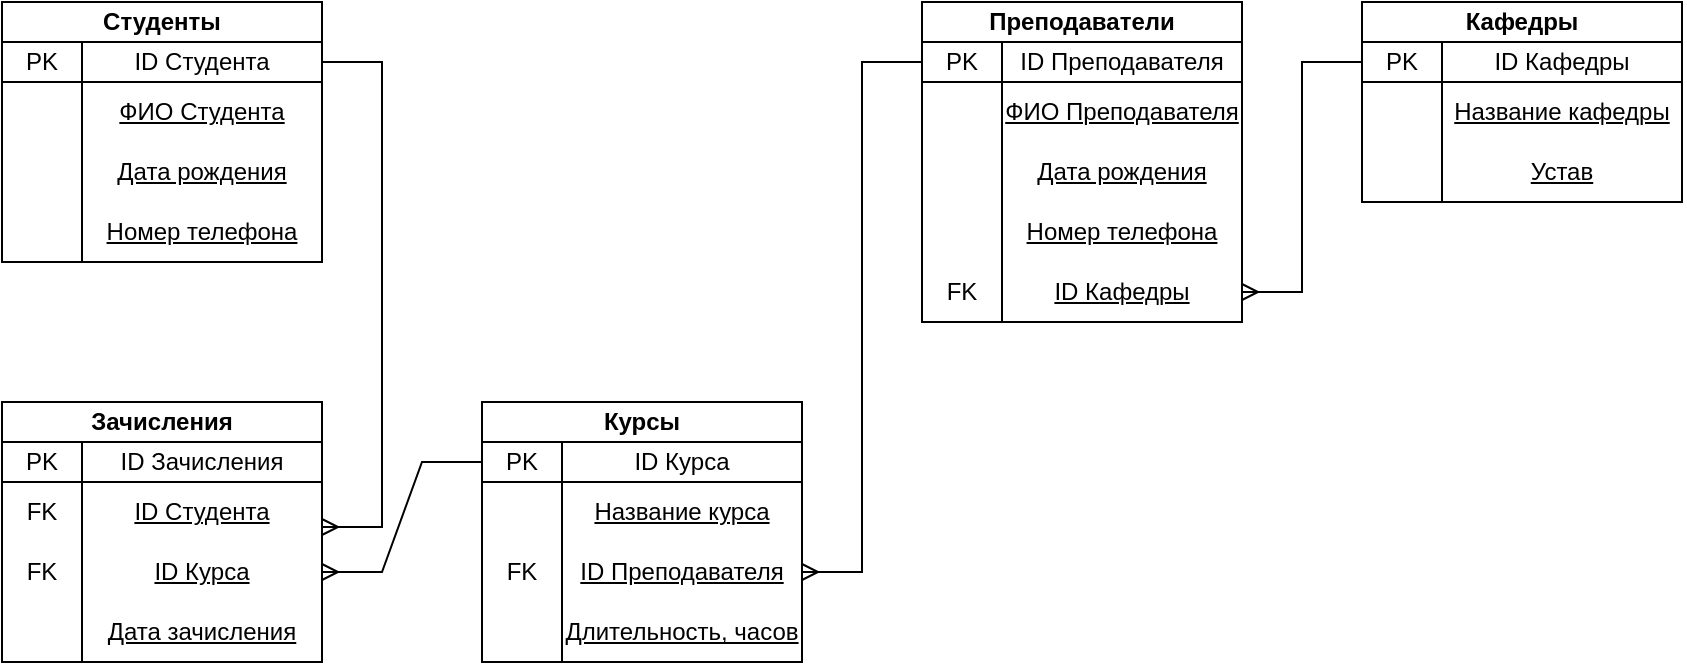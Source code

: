 <mxfile version="24.4.8" type="google" pages="3">
  <diagram name="Задание 1" id="qKbJCmeVu94LwKyslBi7">
    <mxGraphModel grid="1" page="1" gridSize="10" guides="1" tooltips="1" connect="1" arrows="1" fold="1" pageScale="1" pageWidth="1169" pageHeight="827" math="0" shadow="0">
      <root>
        <mxCell id="0" />
        <mxCell id="1" parent="0" />
        <mxCell id="3CFqoPACsOQvq-wWQX1Y-10" value="Студенты" style="swimlane;whiteSpace=wrap;html=1;fillColor=#FFFFFF;startSize=20;" vertex="1" parent="1">
          <mxGeometry x="40" y="40" width="160" height="130" as="geometry" />
        </mxCell>
        <mxCell id="3CFqoPACsOQvq-wWQX1Y-11" value="PK" style="text;html=1;align=center;verticalAlign=middle;whiteSpace=wrap;rounded=0;" vertex="1" parent="3CFqoPACsOQvq-wWQX1Y-10">
          <mxGeometry y="20" width="40" height="20" as="geometry" />
        </mxCell>
        <mxCell id="3CFqoPACsOQvq-wWQX1Y-12" value="ID Студента" style="text;html=1;align=center;verticalAlign=middle;whiteSpace=wrap;rounded=0;" vertex="1" parent="3CFqoPACsOQvq-wWQX1Y-10">
          <mxGeometry x="40" y="20" width="120" height="20" as="geometry" />
        </mxCell>
        <mxCell id="3CFqoPACsOQvq-wWQX1Y-14" value="ФИО Студента" style="text;html=1;align=center;verticalAlign=middle;whiteSpace=wrap;rounded=0;fontStyle=4;fontSize=12;" vertex="1" parent="3CFqoPACsOQvq-wWQX1Y-10">
          <mxGeometry x="40" y="40" width="120" height="30" as="geometry" />
        </mxCell>
        <mxCell id="3CFqoPACsOQvq-wWQX1Y-15" value="Дата рождения" style="text;html=1;align=center;verticalAlign=middle;whiteSpace=wrap;rounded=0;fontStyle=4" vertex="1" parent="3CFqoPACsOQvq-wWQX1Y-10">
          <mxGeometry x="40" y="70" width="120" height="30" as="geometry" />
        </mxCell>
        <mxCell id="3CFqoPACsOQvq-wWQX1Y-16" value="" style="endArrow=none;html=1;rounded=0;entryX=0;entryY=0;entryDx=0;entryDy=0;exitX=0.25;exitY=1;exitDx=0;exitDy=0;" edge="1" parent="3CFqoPACsOQvq-wWQX1Y-10" source="3CFqoPACsOQvq-wWQX1Y-10" target="3CFqoPACsOQvq-wWQX1Y-12">
          <mxGeometry width="50" height="50" relative="1" as="geometry">
            <mxPoint x="160" y="120" as="sourcePoint" />
            <mxPoint x="210" y="70" as="targetPoint" />
          </mxGeometry>
        </mxCell>
        <mxCell id="3CFqoPACsOQvq-wWQX1Y-17" value="Номер телефона" style="text;html=1;align=center;verticalAlign=middle;whiteSpace=wrap;rounded=0;fontStyle=4" vertex="1" parent="3CFqoPACsOQvq-wWQX1Y-10">
          <mxGeometry x="40" y="100" width="120" height="30" as="geometry" />
        </mxCell>
        <mxCell id="3CFqoPACsOQvq-wWQX1Y-13" value="" style="endArrow=none;html=1;rounded=0;entryX=0;entryY=1;entryDx=0;entryDy=0;exitX=1;exitY=1;exitDx=0;exitDy=0;" edge="1" parent="3CFqoPACsOQvq-wWQX1Y-10" source="3CFqoPACsOQvq-wWQX1Y-12" target="3CFqoPACsOQvq-wWQX1Y-11">
          <mxGeometry width="50" height="50" relative="1" as="geometry">
            <mxPoint x="200" y="40" as="sourcePoint" />
            <mxPoint x="250" y="70" as="targetPoint" />
          </mxGeometry>
        </mxCell>
        <mxCell id="3CFqoPACsOQvq-wWQX1Y-20" value="Преподаватели" style="swimlane;whiteSpace=wrap;html=1;fillColor=#FFFFFF;startSize=20;" vertex="1" parent="1">
          <mxGeometry x="500" y="40" width="160" height="160" as="geometry" />
        </mxCell>
        <mxCell id="3CFqoPACsOQvq-wWQX1Y-21" value="PK" style="text;html=1;align=center;verticalAlign=middle;whiteSpace=wrap;rounded=0;" vertex="1" parent="3CFqoPACsOQvq-wWQX1Y-20">
          <mxGeometry y="20" width="40" height="20" as="geometry" />
        </mxCell>
        <mxCell id="3CFqoPACsOQvq-wWQX1Y-22" value="ID Преподавателя" style="text;html=1;align=center;verticalAlign=middle;whiteSpace=wrap;rounded=0;" vertex="1" parent="3CFqoPACsOQvq-wWQX1Y-20">
          <mxGeometry x="40" y="20" width="120" height="20" as="geometry" />
        </mxCell>
        <mxCell id="3CFqoPACsOQvq-wWQX1Y-23" value="ФИО Преподавателя" style="text;html=1;align=center;verticalAlign=middle;whiteSpace=wrap;rounded=0;fontStyle=4;fontSize=12;" vertex="1" parent="3CFqoPACsOQvq-wWQX1Y-20">
          <mxGeometry x="40" y="40" width="120" height="30" as="geometry" />
        </mxCell>
        <mxCell id="3CFqoPACsOQvq-wWQX1Y-24" value="Дата рождения" style="text;html=1;align=center;verticalAlign=middle;whiteSpace=wrap;rounded=0;fontStyle=4" vertex="1" parent="3CFqoPACsOQvq-wWQX1Y-20">
          <mxGeometry x="40" y="70" width="120" height="30" as="geometry" />
        </mxCell>
        <mxCell id="3CFqoPACsOQvq-wWQX1Y-25" value="" style="endArrow=none;html=1;rounded=0;entryX=0;entryY=0;entryDx=0;entryDy=0;exitX=0.25;exitY=1;exitDx=0;exitDy=0;" edge="1" parent="3CFqoPACsOQvq-wWQX1Y-20" source="3CFqoPACsOQvq-wWQX1Y-20" target="3CFqoPACsOQvq-wWQX1Y-22">
          <mxGeometry width="50" height="50" relative="1" as="geometry">
            <mxPoint x="160" y="120" as="sourcePoint" />
            <mxPoint x="210" y="70" as="targetPoint" />
          </mxGeometry>
        </mxCell>
        <mxCell id="3CFqoPACsOQvq-wWQX1Y-26" value="Номер телефона" style="text;html=1;align=center;verticalAlign=middle;whiteSpace=wrap;rounded=0;fontStyle=4" vertex="1" parent="3CFqoPACsOQvq-wWQX1Y-20">
          <mxGeometry x="40" y="100" width="120" height="30" as="geometry" />
        </mxCell>
        <mxCell id="3CFqoPACsOQvq-wWQX1Y-27" value="" style="endArrow=none;html=1;rounded=0;entryX=0;entryY=1;entryDx=0;entryDy=0;exitX=1;exitY=1;exitDx=0;exitDy=0;" edge="1" parent="3CFqoPACsOQvq-wWQX1Y-20" source="3CFqoPACsOQvq-wWQX1Y-22" target="3CFqoPACsOQvq-wWQX1Y-21">
          <mxGeometry width="50" height="50" relative="1" as="geometry">
            <mxPoint x="200" y="40" as="sourcePoint" />
            <mxPoint x="250" y="70" as="targetPoint" />
          </mxGeometry>
        </mxCell>
        <mxCell id="3CFqoPACsOQvq-wWQX1Y-46" value="ID Кафедры" style="text;html=1;align=center;verticalAlign=middle;whiteSpace=wrap;rounded=0;fontStyle=4" vertex="1" parent="3CFqoPACsOQvq-wWQX1Y-20">
          <mxGeometry x="40" y="130" width="120" height="30" as="geometry" />
        </mxCell>
        <mxCell id="3CFqoPACsOQvq-wWQX1Y-47" value="FK" style="text;html=1;align=center;verticalAlign=middle;whiteSpace=wrap;rounded=0;" vertex="1" parent="3CFqoPACsOQvq-wWQX1Y-20">
          <mxGeometry y="135" width="40" height="20" as="geometry" />
        </mxCell>
        <mxCell id="3CFqoPACsOQvq-wWQX1Y-28" value="Курсы" style="swimlane;whiteSpace=wrap;html=1;fillColor=#FFFFFF;startSize=20;" vertex="1" parent="1">
          <mxGeometry x="280" y="240" width="160" height="130" as="geometry" />
        </mxCell>
        <mxCell id="3CFqoPACsOQvq-wWQX1Y-29" value="PK" style="text;html=1;align=center;verticalAlign=middle;whiteSpace=wrap;rounded=0;" vertex="1" parent="3CFqoPACsOQvq-wWQX1Y-28">
          <mxGeometry y="20" width="40" height="20" as="geometry" />
        </mxCell>
        <mxCell id="3CFqoPACsOQvq-wWQX1Y-30" value="ID Курса" style="text;html=1;align=center;verticalAlign=middle;whiteSpace=wrap;rounded=0;" vertex="1" parent="3CFqoPACsOQvq-wWQX1Y-28">
          <mxGeometry x="40" y="20" width="120" height="20" as="geometry" />
        </mxCell>
        <mxCell id="3CFqoPACsOQvq-wWQX1Y-31" value="Название курса" style="text;html=1;align=center;verticalAlign=middle;whiteSpace=wrap;rounded=0;fontStyle=4;fontSize=12;" vertex="1" parent="3CFqoPACsOQvq-wWQX1Y-28">
          <mxGeometry x="40" y="40" width="120" height="30" as="geometry" />
        </mxCell>
        <mxCell id="3CFqoPACsOQvq-wWQX1Y-32" value="ID Преподавателя" style="text;html=1;align=center;verticalAlign=middle;whiteSpace=wrap;rounded=0;fontStyle=4" vertex="1" parent="3CFqoPACsOQvq-wWQX1Y-28">
          <mxGeometry x="40" y="70" width="120" height="30" as="geometry" />
        </mxCell>
        <mxCell id="3CFqoPACsOQvq-wWQX1Y-33" value="" style="endArrow=none;html=1;rounded=0;entryX=0;entryY=0;entryDx=0;entryDy=0;exitX=0.25;exitY=1;exitDx=0;exitDy=0;" edge="1" parent="3CFqoPACsOQvq-wWQX1Y-28" source="3CFqoPACsOQvq-wWQX1Y-28" target="3CFqoPACsOQvq-wWQX1Y-30">
          <mxGeometry width="50" height="50" relative="1" as="geometry">
            <mxPoint x="160" y="120" as="sourcePoint" />
            <mxPoint x="210" y="70" as="targetPoint" />
          </mxGeometry>
        </mxCell>
        <mxCell id="3CFqoPACsOQvq-wWQX1Y-34" value="Длительность, часов" style="text;html=1;align=center;verticalAlign=middle;whiteSpace=wrap;rounded=0;fontStyle=4" vertex="1" parent="3CFqoPACsOQvq-wWQX1Y-28">
          <mxGeometry x="40" y="100" width="120" height="30" as="geometry" />
        </mxCell>
        <mxCell id="3CFqoPACsOQvq-wWQX1Y-35" value="" style="endArrow=none;html=1;rounded=0;entryX=0;entryY=1;entryDx=0;entryDy=0;exitX=1;exitY=1;exitDx=0;exitDy=0;" edge="1" parent="3CFqoPACsOQvq-wWQX1Y-28" source="3CFqoPACsOQvq-wWQX1Y-30" target="3CFqoPACsOQvq-wWQX1Y-29">
          <mxGeometry width="50" height="50" relative="1" as="geometry">
            <mxPoint x="200" y="40" as="sourcePoint" />
            <mxPoint x="250" y="70" as="targetPoint" />
          </mxGeometry>
        </mxCell>
        <mxCell id="3CFqoPACsOQvq-wWQX1Y-36" value="FK" style="text;html=1;align=center;verticalAlign=middle;whiteSpace=wrap;rounded=0;" vertex="1" parent="3CFqoPACsOQvq-wWQX1Y-28">
          <mxGeometry y="75" width="40" height="20" as="geometry" />
        </mxCell>
        <mxCell id="3CFqoPACsOQvq-wWQX1Y-37" value="Кафедры" style="swimlane;whiteSpace=wrap;html=1;fillColor=#FFFFFF;startSize=20;" vertex="1" parent="1">
          <mxGeometry x="720" y="40" width="160" height="100" as="geometry" />
        </mxCell>
        <mxCell id="3CFqoPACsOQvq-wWQX1Y-38" value="PK" style="text;html=1;align=center;verticalAlign=middle;whiteSpace=wrap;rounded=0;" vertex="1" parent="3CFqoPACsOQvq-wWQX1Y-37">
          <mxGeometry y="20" width="40" height="20" as="geometry" />
        </mxCell>
        <mxCell id="3CFqoPACsOQvq-wWQX1Y-39" value="ID Кафедры" style="text;html=1;align=center;verticalAlign=middle;whiteSpace=wrap;rounded=0;" vertex="1" parent="3CFqoPACsOQvq-wWQX1Y-37">
          <mxGeometry x="40" y="20" width="120" height="20" as="geometry" />
        </mxCell>
        <mxCell id="3CFqoPACsOQvq-wWQX1Y-40" value="Название кафедры" style="text;html=1;align=center;verticalAlign=middle;whiteSpace=wrap;rounded=0;fontStyle=4;fontSize=12;" vertex="1" parent="3CFqoPACsOQvq-wWQX1Y-37">
          <mxGeometry x="40" y="40" width="120" height="30" as="geometry" />
        </mxCell>
        <mxCell id="3CFqoPACsOQvq-wWQX1Y-42" value="" style="endArrow=none;html=1;rounded=0;entryX=0;entryY=0;entryDx=0;entryDy=0;exitX=0.25;exitY=1;exitDx=0;exitDy=0;" edge="1" parent="3CFqoPACsOQvq-wWQX1Y-37" source="3CFqoPACsOQvq-wWQX1Y-37" target="3CFqoPACsOQvq-wWQX1Y-39">
          <mxGeometry width="50" height="50" relative="1" as="geometry">
            <mxPoint x="160" y="120" as="sourcePoint" />
            <mxPoint x="210" y="70" as="targetPoint" />
          </mxGeometry>
        </mxCell>
        <mxCell id="3CFqoPACsOQvq-wWQX1Y-43" value="Устав" style="text;html=1;align=center;verticalAlign=middle;whiteSpace=wrap;rounded=0;fontStyle=4" vertex="1" parent="3CFqoPACsOQvq-wWQX1Y-37">
          <mxGeometry x="40" y="70" width="120" height="30" as="geometry" />
        </mxCell>
        <mxCell id="3CFqoPACsOQvq-wWQX1Y-44" value="" style="endArrow=none;html=1;rounded=0;entryX=0;entryY=1;entryDx=0;entryDy=0;exitX=1;exitY=1;exitDx=0;exitDy=0;" edge="1" parent="3CFqoPACsOQvq-wWQX1Y-37" source="3CFqoPACsOQvq-wWQX1Y-39" target="3CFqoPACsOQvq-wWQX1Y-38">
          <mxGeometry width="50" height="50" relative="1" as="geometry">
            <mxPoint x="200" y="40" as="sourcePoint" />
            <mxPoint x="250" y="70" as="targetPoint" />
          </mxGeometry>
        </mxCell>
        <mxCell id="3CFqoPACsOQvq-wWQX1Y-48" value="Зачисления" style="swimlane;whiteSpace=wrap;html=1;fillColor=#FFFFFF;startSize=20;" vertex="1" parent="1">
          <mxGeometry x="40" y="240" width="160" height="130" as="geometry" />
        </mxCell>
        <mxCell id="3CFqoPACsOQvq-wWQX1Y-49" value="PK" style="text;html=1;align=center;verticalAlign=middle;whiteSpace=wrap;rounded=0;" vertex="1" parent="3CFqoPACsOQvq-wWQX1Y-48">
          <mxGeometry y="20" width="40" height="20" as="geometry" />
        </mxCell>
        <mxCell id="3CFqoPACsOQvq-wWQX1Y-50" value="ID Зачисления" style="text;html=1;align=center;verticalAlign=middle;whiteSpace=wrap;rounded=0;" vertex="1" parent="3CFqoPACsOQvq-wWQX1Y-48">
          <mxGeometry x="40" y="20" width="120" height="20" as="geometry" />
        </mxCell>
        <mxCell id="3CFqoPACsOQvq-wWQX1Y-51" value="ID Студента" style="text;html=1;align=center;verticalAlign=middle;whiteSpace=wrap;rounded=0;fontStyle=4;fontSize=12;" vertex="1" parent="3CFqoPACsOQvq-wWQX1Y-48">
          <mxGeometry x="40" y="40" width="120" height="30" as="geometry" />
        </mxCell>
        <mxCell id="3CFqoPACsOQvq-wWQX1Y-52" value="ID Курса" style="text;html=1;align=center;verticalAlign=middle;whiteSpace=wrap;rounded=0;fontStyle=4" vertex="1" parent="3CFqoPACsOQvq-wWQX1Y-48">
          <mxGeometry x="40" y="70" width="120" height="30" as="geometry" />
        </mxCell>
        <mxCell id="3CFqoPACsOQvq-wWQX1Y-53" value="" style="endArrow=none;html=1;rounded=0;entryX=0;entryY=0;entryDx=0;entryDy=0;exitX=0.25;exitY=1;exitDx=0;exitDy=0;" edge="1" parent="3CFqoPACsOQvq-wWQX1Y-48" source="3CFqoPACsOQvq-wWQX1Y-48" target="3CFqoPACsOQvq-wWQX1Y-50">
          <mxGeometry width="50" height="50" relative="1" as="geometry">
            <mxPoint x="160" y="120" as="sourcePoint" />
            <mxPoint x="210" y="70" as="targetPoint" />
          </mxGeometry>
        </mxCell>
        <mxCell id="3CFqoPACsOQvq-wWQX1Y-54" value="Дата зачисления" style="text;html=1;align=center;verticalAlign=middle;whiteSpace=wrap;rounded=0;fontStyle=4" vertex="1" parent="3CFqoPACsOQvq-wWQX1Y-48">
          <mxGeometry x="40" y="100" width="120" height="30" as="geometry" />
        </mxCell>
        <mxCell id="3CFqoPACsOQvq-wWQX1Y-55" value="" style="endArrow=none;html=1;rounded=0;entryX=0;entryY=1;entryDx=0;entryDy=0;exitX=1;exitY=1;exitDx=0;exitDy=0;" edge="1" parent="3CFqoPACsOQvq-wWQX1Y-48" source="3CFqoPACsOQvq-wWQX1Y-50" target="3CFqoPACsOQvq-wWQX1Y-49">
          <mxGeometry width="50" height="50" relative="1" as="geometry">
            <mxPoint x="200" y="40" as="sourcePoint" />
            <mxPoint x="250" y="70" as="targetPoint" />
          </mxGeometry>
        </mxCell>
        <mxCell id="3CFqoPACsOQvq-wWQX1Y-68" value="FK" style="text;html=1;align=center;verticalAlign=middle;whiteSpace=wrap;rounded=0;" vertex="1" parent="3CFqoPACsOQvq-wWQX1Y-48">
          <mxGeometry y="45" width="40" height="20" as="geometry" />
        </mxCell>
        <mxCell id="3CFqoPACsOQvq-wWQX1Y-69" value="FK" style="text;html=1;align=center;verticalAlign=middle;whiteSpace=wrap;rounded=0;" vertex="1" parent="3CFqoPACsOQvq-wWQX1Y-48">
          <mxGeometry y="75" width="40" height="20" as="geometry" />
        </mxCell>
        <mxCell id="3CFqoPACsOQvq-wWQX1Y-70" value="" style="edgeStyle=entityRelationEdgeStyle;fontSize=12;html=1;endArrow=ERmany;rounded=0;entryX=1;entryY=0.5;entryDx=0;entryDy=0;exitX=0;exitY=0.5;exitDx=0;exitDy=0;" edge="1" parent="1" source="3CFqoPACsOQvq-wWQX1Y-38" target="3CFqoPACsOQvq-wWQX1Y-46">
          <mxGeometry width="100" height="100" relative="1" as="geometry">
            <mxPoint x="680" y="300" as="sourcePoint" />
            <mxPoint x="710" y="240" as="targetPoint" />
          </mxGeometry>
        </mxCell>
        <mxCell id="3CFqoPACsOQvq-wWQX1Y-71" value="" style="edgeStyle=entityRelationEdgeStyle;fontSize=12;html=1;endArrow=ERmany;rounded=0;entryX=1;entryY=0.5;entryDx=0;entryDy=0;exitX=0;exitY=0.5;exitDx=0;exitDy=0;" edge="1" parent="1" source="3CFqoPACsOQvq-wWQX1Y-21" target="3CFqoPACsOQvq-wWQX1Y-32">
          <mxGeometry width="100" height="100" relative="1" as="geometry">
            <mxPoint x="650" y="230" as="sourcePoint" />
            <mxPoint x="590" y="325" as="targetPoint" />
          </mxGeometry>
        </mxCell>
        <mxCell id="3CFqoPACsOQvq-wWQX1Y-73" value="" style="edgeStyle=entityRelationEdgeStyle;fontSize=12;html=1;endArrow=ERmany;rounded=0;entryX=1;entryY=0.75;entryDx=0;entryDy=0;exitX=1;exitY=0.5;exitDx=0;exitDy=0;" edge="1" parent="1" source="3CFqoPACsOQvq-wWQX1Y-12" target="3CFqoPACsOQvq-wWQX1Y-51">
          <mxGeometry width="100" height="100" relative="1" as="geometry">
            <mxPoint x="310" y="70" as="sourcePoint" />
            <mxPoint x="250" y="325" as="targetPoint" />
          </mxGeometry>
        </mxCell>
        <mxCell id="3CFqoPACsOQvq-wWQX1Y-74" value="" style="edgeStyle=entityRelationEdgeStyle;fontSize=12;html=1;endArrow=ERmany;rounded=0;entryX=1;entryY=0.5;entryDx=0;entryDy=0;exitX=0;exitY=0.5;exitDx=0;exitDy=0;" edge="1" parent="1" source="3CFqoPACsOQvq-wWQX1Y-29" target="3CFqoPACsOQvq-wWQX1Y-52">
          <mxGeometry width="100" height="100" relative="1" as="geometry">
            <mxPoint x="360" y="70" as="sourcePoint" />
            <mxPoint x="300" y="325" as="targetPoint" />
            <Array as="points">
              <mxPoint x="280" y="320" />
            </Array>
          </mxGeometry>
        </mxCell>
      </root>
    </mxGraphModel>
  </diagram>
  <diagram id="kSlBNkcu-EDpkYVfwwrR" name="Задание 2">
    <mxGraphModel dx="1002" dy="567" grid="1" gridSize="10" guides="1" tooltips="1" connect="1" arrows="1" fold="1" page="1" pageScale="1" pageWidth="1169" pageHeight="827" math="0" shadow="0">
      <root>
        <mxCell id="0" />
        <mxCell id="1" parent="0" />
        <mxCell id="o3NR5IwMdfRiJCEFoLTd-1" value="Студенты" style="swimlane;whiteSpace=wrap;html=1;fillColor=#FFFFFF;startSize=20;" vertex="1" parent="1">
          <mxGeometry x="260" y="210" width="160" height="130" as="geometry" />
        </mxCell>
        <mxCell id="o3NR5IwMdfRiJCEFoLTd-2" value="PK" style="text;html=1;align=center;verticalAlign=middle;whiteSpace=wrap;rounded=0;" vertex="1" parent="o3NR5IwMdfRiJCEFoLTd-1">
          <mxGeometry y="20" width="40" height="20" as="geometry" />
        </mxCell>
        <mxCell id="o3NR5IwMdfRiJCEFoLTd-3" value="ID Студента" style="text;html=1;align=center;verticalAlign=middle;whiteSpace=wrap;rounded=0;" vertex="1" parent="o3NR5IwMdfRiJCEFoLTd-1">
          <mxGeometry x="40" y="20" width="120" height="20" as="geometry" />
        </mxCell>
        <mxCell id="o3NR5IwMdfRiJCEFoLTd-4" value="ФИО Студента" style="text;html=1;align=center;verticalAlign=middle;whiteSpace=wrap;rounded=0;fontStyle=4;fontSize=12;" vertex="1" parent="o3NR5IwMdfRiJCEFoLTd-1">
          <mxGeometry x="40" y="40" width="120" height="30" as="geometry" />
        </mxCell>
        <mxCell id="o3NR5IwMdfRiJCEFoLTd-5" value="Дата рождения" style="text;html=1;align=center;verticalAlign=middle;whiteSpace=wrap;rounded=0;fontStyle=4" vertex="1" parent="o3NR5IwMdfRiJCEFoLTd-1">
          <mxGeometry x="40" y="70" width="120" height="30" as="geometry" />
        </mxCell>
        <mxCell id="o3NR5IwMdfRiJCEFoLTd-6" value="" style="endArrow=none;html=1;rounded=0;entryX=0;entryY=0;entryDx=0;entryDy=0;exitX=0.25;exitY=1;exitDx=0;exitDy=0;" edge="1" parent="o3NR5IwMdfRiJCEFoLTd-1" source="o3NR5IwMdfRiJCEFoLTd-1" target="o3NR5IwMdfRiJCEFoLTd-3">
          <mxGeometry width="50" height="50" relative="1" as="geometry">
            <mxPoint x="160" y="120" as="sourcePoint" />
            <mxPoint x="210" y="70" as="targetPoint" />
          </mxGeometry>
        </mxCell>
        <mxCell id="o3NR5IwMdfRiJCEFoLTd-7" value="Номер телефона" style="text;html=1;align=center;verticalAlign=middle;whiteSpace=wrap;rounded=0;fontStyle=4" vertex="1" parent="o3NR5IwMdfRiJCEFoLTd-1">
          <mxGeometry x="40" y="100" width="120" height="30" as="geometry" />
        </mxCell>
        <mxCell id="o3NR5IwMdfRiJCEFoLTd-8" value="" style="endArrow=none;html=1;rounded=0;entryX=0;entryY=1;entryDx=0;entryDy=0;exitX=1;exitY=1;exitDx=0;exitDy=0;" edge="1" parent="o3NR5IwMdfRiJCEFoLTd-1" source="o3NR5IwMdfRiJCEFoLTd-3" target="o3NR5IwMdfRiJCEFoLTd-2">
          <mxGeometry width="50" height="50" relative="1" as="geometry">
            <mxPoint x="200" y="40" as="sourcePoint" />
            <mxPoint x="250" y="70" as="targetPoint" />
          </mxGeometry>
        </mxCell>
        <mxCell id="o3NR5IwMdfRiJCEFoLTd-9" value="Преподаватели" style="swimlane;whiteSpace=wrap;html=1;fillColor=#FFFFFF;startSize=20;" vertex="1" parent="1">
          <mxGeometry x="710" y="210" width="160" height="160" as="geometry" />
        </mxCell>
        <mxCell id="o3NR5IwMdfRiJCEFoLTd-10" value="PK" style="text;html=1;align=center;verticalAlign=middle;whiteSpace=wrap;rounded=0;" vertex="1" parent="o3NR5IwMdfRiJCEFoLTd-9">
          <mxGeometry y="20" width="40" height="20" as="geometry" />
        </mxCell>
        <mxCell id="o3NR5IwMdfRiJCEFoLTd-11" value="ID Преподавателя" style="text;html=1;align=center;verticalAlign=middle;whiteSpace=wrap;rounded=0;" vertex="1" parent="o3NR5IwMdfRiJCEFoLTd-9">
          <mxGeometry x="40" y="20" width="120" height="20" as="geometry" />
        </mxCell>
        <mxCell id="o3NR5IwMdfRiJCEFoLTd-12" value="ФИО Преподавателя" style="text;html=1;align=center;verticalAlign=middle;whiteSpace=wrap;rounded=0;fontStyle=4;fontSize=12;" vertex="1" parent="o3NR5IwMdfRiJCEFoLTd-9">
          <mxGeometry x="40" y="40" width="120" height="30" as="geometry" />
        </mxCell>
        <mxCell id="o3NR5IwMdfRiJCEFoLTd-13" value="Дата рождения" style="text;html=1;align=center;verticalAlign=middle;whiteSpace=wrap;rounded=0;fontStyle=4" vertex="1" parent="o3NR5IwMdfRiJCEFoLTd-9">
          <mxGeometry x="40" y="70" width="120" height="30" as="geometry" />
        </mxCell>
        <mxCell id="o3NR5IwMdfRiJCEFoLTd-14" value="" style="endArrow=none;html=1;rounded=0;entryX=0;entryY=0;entryDx=0;entryDy=0;exitX=0.25;exitY=1;exitDx=0;exitDy=0;" edge="1" parent="o3NR5IwMdfRiJCEFoLTd-9" source="o3NR5IwMdfRiJCEFoLTd-9" target="o3NR5IwMdfRiJCEFoLTd-11">
          <mxGeometry width="50" height="50" relative="1" as="geometry">
            <mxPoint x="160" y="120" as="sourcePoint" />
            <mxPoint x="210" y="70" as="targetPoint" />
          </mxGeometry>
        </mxCell>
        <mxCell id="o3NR5IwMdfRiJCEFoLTd-15" value="Номер телефона" style="text;html=1;align=center;verticalAlign=middle;whiteSpace=wrap;rounded=0;fontStyle=4" vertex="1" parent="o3NR5IwMdfRiJCEFoLTd-9">
          <mxGeometry x="40" y="100" width="120" height="30" as="geometry" />
        </mxCell>
        <mxCell id="o3NR5IwMdfRiJCEFoLTd-16" value="" style="endArrow=none;html=1;rounded=0;entryX=0;entryY=1;entryDx=0;entryDy=0;exitX=1;exitY=1;exitDx=0;exitDy=0;" edge="1" parent="o3NR5IwMdfRiJCEFoLTd-9" source="o3NR5IwMdfRiJCEFoLTd-11" target="o3NR5IwMdfRiJCEFoLTd-10">
          <mxGeometry width="50" height="50" relative="1" as="geometry">
            <mxPoint x="200" y="40" as="sourcePoint" />
            <mxPoint x="250" y="70" as="targetPoint" />
          </mxGeometry>
        </mxCell>
        <mxCell id="o3NR5IwMdfRiJCEFoLTd-17" value="ID Кафедры" style="text;html=1;align=center;verticalAlign=middle;whiteSpace=wrap;rounded=0;fontStyle=4" vertex="1" parent="o3NR5IwMdfRiJCEFoLTd-9">
          <mxGeometry x="40" y="130" width="120" height="30" as="geometry" />
        </mxCell>
        <mxCell id="o3NR5IwMdfRiJCEFoLTd-18" value="FK" style="text;html=1;align=center;verticalAlign=middle;whiteSpace=wrap;rounded=0;" vertex="1" parent="o3NR5IwMdfRiJCEFoLTd-9">
          <mxGeometry y="135" width="40" height="20" as="geometry" />
        </mxCell>
        <mxCell id="o3NR5IwMdfRiJCEFoLTd-19" value="Курсы" style="swimlane;whiteSpace=wrap;html=1;fillColor=#FFFFFF;startSize=20;" vertex="1" parent="1">
          <mxGeometry x="490" y="340" width="160" height="130" as="geometry" />
        </mxCell>
        <mxCell id="o3NR5IwMdfRiJCEFoLTd-20" value="PK" style="text;html=1;align=center;verticalAlign=middle;whiteSpace=wrap;rounded=0;" vertex="1" parent="o3NR5IwMdfRiJCEFoLTd-19">
          <mxGeometry y="20" width="40" height="20" as="geometry" />
        </mxCell>
        <mxCell id="o3NR5IwMdfRiJCEFoLTd-21" value="ID Курса" style="text;html=1;align=center;verticalAlign=middle;whiteSpace=wrap;rounded=0;" vertex="1" parent="o3NR5IwMdfRiJCEFoLTd-19">
          <mxGeometry x="40" y="20" width="120" height="20" as="geometry" />
        </mxCell>
        <mxCell id="o3NR5IwMdfRiJCEFoLTd-22" value="Название курса" style="text;html=1;align=center;verticalAlign=middle;whiteSpace=wrap;rounded=0;fontStyle=4;fontSize=12;" vertex="1" parent="o3NR5IwMdfRiJCEFoLTd-19">
          <mxGeometry x="40" y="40" width="120" height="30" as="geometry" />
        </mxCell>
        <mxCell id="o3NR5IwMdfRiJCEFoLTd-23" value="ID Преподавателя" style="text;html=1;align=center;verticalAlign=middle;whiteSpace=wrap;rounded=0;fontStyle=4" vertex="1" parent="o3NR5IwMdfRiJCEFoLTd-19">
          <mxGeometry x="40" y="70" width="120" height="30" as="geometry" />
        </mxCell>
        <mxCell id="o3NR5IwMdfRiJCEFoLTd-24" value="" style="endArrow=none;html=1;rounded=0;entryX=0;entryY=0;entryDx=0;entryDy=0;exitX=0.25;exitY=1;exitDx=0;exitDy=0;" edge="1" parent="o3NR5IwMdfRiJCEFoLTd-19" source="o3NR5IwMdfRiJCEFoLTd-19" target="o3NR5IwMdfRiJCEFoLTd-21">
          <mxGeometry width="50" height="50" relative="1" as="geometry">
            <mxPoint x="160" y="120" as="sourcePoint" />
            <mxPoint x="210" y="70" as="targetPoint" />
          </mxGeometry>
        </mxCell>
        <mxCell id="o3NR5IwMdfRiJCEFoLTd-25" value="Длительность, часов" style="text;html=1;align=center;verticalAlign=middle;whiteSpace=wrap;rounded=0;fontStyle=4" vertex="1" parent="o3NR5IwMdfRiJCEFoLTd-19">
          <mxGeometry x="40" y="100" width="120" height="30" as="geometry" />
        </mxCell>
        <mxCell id="o3NR5IwMdfRiJCEFoLTd-26" value="" style="endArrow=none;html=1;rounded=0;entryX=0;entryY=1;entryDx=0;entryDy=0;exitX=1;exitY=1;exitDx=0;exitDy=0;" edge="1" parent="o3NR5IwMdfRiJCEFoLTd-19" source="o3NR5IwMdfRiJCEFoLTd-21" target="o3NR5IwMdfRiJCEFoLTd-20">
          <mxGeometry width="50" height="50" relative="1" as="geometry">
            <mxPoint x="200" y="40" as="sourcePoint" />
            <mxPoint x="250" y="70" as="targetPoint" />
          </mxGeometry>
        </mxCell>
        <mxCell id="o3NR5IwMdfRiJCEFoLTd-27" value="FK" style="text;html=1;align=center;verticalAlign=middle;whiteSpace=wrap;rounded=0;" vertex="1" parent="o3NR5IwMdfRiJCEFoLTd-19">
          <mxGeometry y="75" width="40" height="20" as="geometry" />
        </mxCell>
        <mxCell id="o3NR5IwMdfRiJCEFoLTd-28" value="Кафедры" style="swimlane;whiteSpace=wrap;html=1;fillColor=#FFFFFF;startSize=20;" vertex="1" parent="1">
          <mxGeometry x="930" y="225" width="160" height="100" as="geometry" />
        </mxCell>
        <mxCell id="o3NR5IwMdfRiJCEFoLTd-29" value="PK" style="text;html=1;align=center;verticalAlign=middle;whiteSpace=wrap;rounded=0;" vertex="1" parent="o3NR5IwMdfRiJCEFoLTd-28">
          <mxGeometry y="20" width="40" height="20" as="geometry" />
        </mxCell>
        <mxCell id="o3NR5IwMdfRiJCEFoLTd-30" value="ID Кафедры" style="text;html=1;align=center;verticalAlign=middle;whiteSpace=wrap;rounded=0;" vertex="1" parent="o3NR5IwMdfRiJCEFoLTd-28">
          <mxGeometry x="40" y="20" width="120" height="20" as="geometry" />
        </mxCell>
        <mxCell id="o3NR5IwMdfRiJCEFoLTd-31" value="Название кафедры" style="text;html=1;align=center;verticalAlign=middle;whiteSpace=wrap;rounded=0;fontStyle=4;fontSize=12;" vertex="1" parent="o3NR5IwMdfRiJCEFoLTd-28">
          <mxGeometry x="40" y="40" width="120" height="30" as="geometry" />
        </mxCell>
        <mxCell id="o3NR5IwMdfRiJCEFoLTd-32" value="" style="endArrow=none;html=1;rounded=0;entryX=0;entryY=0;entryDx=0;entryDy=0;exitX=0.25;exitY=1;exitDx=0;exitDy=0;" edge="1" parent="o3NR5IwMdfRiJCEFoLTd-28" source="o3NR5IwMdfRiJCEFoLTd-28" target="o3NR5IwMdfRiJCEFoLTd-30">
          <mxGeometry width="50" height="50" relative="1" as="geometry">
            <mxPoint x="160" y="120" as="sourcePoint" />
            <mxPoint x="210" y="70" as="targetPoint" />
          </mxGeometry>
        </mxCell>
        <mxCell id="o3NR5IwMdfRiJCEFoLTd-33" value="Устав" style="text;html=1;align=center;verticalAlign=middle;whiteSpace=wrap;rounded=0;fontStyle=4" vertex="1" parent="o3NR5IwMdfRiJCEFoLTd-28">
          <mxGeometry x="40" y="70" width="120" height="30" as="geometry" />
        </mxCell>
        <mxCell id="o3NR5IwMdfRiJCEFoLTd-34" value="" style="endArrow=none;html=1;rounded=0;entryX=0;entryY=1;entryDx=0;entryDy=0;exitX=1;exitY=1;exitDx=0;exitDy=0;" edge="1" parent="o3NR5IwMdfRiJCEFoLTd-28" source="o3NR5IwMdfRiJCEFoLTd-30" target="o3NR5IwMdfRiJCEFoLTd-29">
          <mxGeometry width="50" height="50" relative="1" as="geometry">
            <mxPoint x="200" y="40" as="sourcePoint" />
            <mxPoint x="250" y="70" as="targetPoint" />
          </mxGeometry>
        </mxCell>
        <mxCell id="o3NR5IwMdfRiJCEFoLTd-35" value="Зачисления" style="swimlane;whiteSpace=wrap;html=1;fillColor=#FFFFFF;startSize=20;" vertex="1" parent="1">
          <mxGeometry x="260" y="350" width="160" height="130" as="geometry" />
        </mxCell>
        <mxCell id="o3NR5IwMdfRiJCEFoLTd-36" value="PK" style="text;html=1;align=center;verticalAlign=middle;whiteSpace=wrap;rounded=0;" vertex="1" parent="o3NR5IwMdfRiJCEFoLTd-35">
          <mxGeometry y="20" width="40" height="20" as="geometry" />
        </mxCell>
        <mxCell id="o3NR5IwMdfRiJCEFoLTd-37" value="ID Зачисления" style="text;html=1;align=center;verticalAlign=middle;whiteSpace=wrap;rounded=0;" vertex="1" parent="o3NR5IwMdfRiJCEFoLTd-35">
          <mxGeometry x="40" y="20" width="120" height="20" as="geometry" />
        </mxCell>
        <mxCell id="o3NR5IwMdfRiJCEFoLTd-38" value="ID Студента" style="text;html=1;align=center;verticalAlign=middle;whiteSpace=wrap;rounded=0;fontStyle=4;fontSize=12;" vertex="1" parent="o3NR5IwMdfRiJCEFoLTd-35">
          <mxGeometry x="40" y="40" width="120" height="30" as="geometry" />
        </mxCell>
        <mxCell id="o3NR5IwMdfRiJCEFoLTd-39" value="ID Курса" style="text;html=1;align=center;verticalAlign=middle;whiteSpace=wrap;rounded=0;fontStyle=4" vertex="1" parent="o3NR5IwMdfRiJCEFoLTd-35">
          <mxGeometry x="40" y="70" width="120" height="30" as="geometry" />
        </mxCell>
        <mxCell id="o3NR5IwMdfRiJCEFoLTd-40" value="" style="endArrow=none;html=1;rounded=0;entryX=0;entryY=0;entryDx=0;entryDy=0;exitX=0.25;exitY=1;exitDx=0;exitDy=0;" edge="1" parent="o3NR5IwMdfRiJCEFoLTd-35" source="o3NR5IwMdfRiJCEFoLTd-35" target="o3NR5IwMdfRiJCEFoLTd-37">
          <mxGeometry width="50" height="50" relative="1" as="geometry">
            <mxPoint x="160" y="120" as="sourcePoint" />
            <mxPoint x="210" y="70" as="targetPoint" />
          </mxGeometry>
        </mxCell>
        <mxCell id="o3NR5IwMdfRiJCEFoLTd-41" value="Дата зачисления" style="text;html=1;align=center;verticalAlign=middle;whiteSpace=wrap;rounded=0;fontStyle=4" vertex="1" parent="o3NR5IwMdfRiJCEFoLTd-35">
          <mxGeometry x="40" y="100" width="120" height="30" as="geometry" />
        </mxCell>
        <mxCell id="o3NR5IwMdfRiJCEFoLTd-42" value="" style="endArrow=none;html=1;rounded=0;entryX=0;entryY=1;entryDx=0;entryDy=0;exitX=1;exitY=1;exitDx=0;exitDy=0;" edge="1" parent="o3NR5IwMdfRiJCEFoLTd-35" source="o3NR5IwMdfRiJCEFoLTd-37" target="o3NR5IwMdfRiJCEFoLTd-36">
          <mxGeometry width="50" height="50" relative="1" as="geometry">
            <mxPoint x="200" y="40" as="sourcePoint" />
            <mxPoint x="250" y="70" as="targetPoint" />
          </mxGeometry>
        </mxCell>
        <mxCell id="o3NR5IwMdfRiJCEFoLTd-43" value="FK" style="text;html=1;align=center;verticalAlign=middle;whiteSpace=wrap;rounded=0;" vertex="1" parent="o3NR5IwMdfRiJCEFoLTd-35">
          <mxGeometry y="45" width="40" height="20" as="geometry" />
        </mxCell>
        <mxCell id="o3NR5IwMdfRiJCEFoLTd-44" value="FK" style="text;html=1;align=center;verticalAlign=middle;whiteSpace=wrap;rounded=0;" vertex="1" parent="o3NR5IwMdfRiJCEFoLTd-35">
          <mxGeometry y="75" width="40" height="20" as="geometry" />
        </mxCell>
        <mxCell id="o3NR5IwMdfRiJCEFoLTd-45" value="" style="edgeStyle=entityRelationEdgeStyle;fontSize=12;html=1;endArrow=ERmany;rounded=0;entryX=1;entryY=0.5;entryDx=0;entryDy=0;exitX=0;exitY=0.5;exitDx=0;exitDy=0;" edge="1" parent="1" source="o3NR5IwMdfRiJCEFoLTd-29" target="o3NR5IwMdfRiJCEFoLTd-17">
          <mxGeometry width="100" height="100" relative="1" as="geometry">
            <mxPoint x="870" y="470" as="sourcePoint" />
            <mxPoint x="900" y="410" as="targetPoint" />
          </mxGeometry>
        </mxCell>
        <mxCell id="o3NR5IwMdfRiJCEFoLTd-46" value="" style="edgeStyle=entityRelationEdgeStyle;fontSize=12;html=1;endArrow=ERmany;rounded=0;entryX=1;entryY=0.5;entryDx=0;entryDy=0;exitX=0;exitY=0.5;exitDx=0;exitDy=0;" edge="1" parent="1" source="o3NR5IwMdfRiJCEFoLTd-10" target="o3NR5IwMdfRiJCEFoLTd-23">
          <mxGeometry width="100" height="100" relative="1" as="geometry">
            <mxPoint x="840" y="400" as="sourcePoint" />
            <mxPoint x="780" y="495" as="targetPoint" />
          </mxGeometry>
        </mxCell>
        <mxCell id="o3NR5IwMdfRiJCEFoLTd-47" value="" style="edgeStyle=entityRelationEdgeStyle;fontSize=12;html=1;endArrow=ERmany;rounded=0;entryX=1;entryY=0.75;entryDx=0;entryDy=0;exitX=1;exitY=0.5;exitDx=0;exitDy=0;" edge="1" parent="1" source="o3NR5IwMdfRiJCEFoLTd-3" target="o3NR5IwMdfRiJCEFoLTd-38">
          <mxGeometry width="100" height="100" relative="1" as="geometry">
            <mxPoint x="530" y="240" as="sourcePoint" />
            <mxPoint x="470" y="495" as="targetPoint" />
          </mxGeometry>
        </mxCell>
        <mxCell id="o3NR5IwMdfRiJCEFoLTd-48" value="" style="edgeStyle=entityRelationEdgeStyle;fontSize=12;html=1;endArrow=ERmany;rounded=0;exitX=0;exitY=0.5;exitDx=0;exitDy=0;entryX=1;entryY=0.5;entryDx=0;entryDy=0;" edge="1" parent="1" source="o3NR5IwMdfRiJCEFoLTd-20" target="o3NR5IwMdfRiJCEFoLTd-39">
          <mxGeometry width="100" height="100" relative="1" as="geometry">
            <mxPoint x="550" y="240" as="sourcePoint" />
            <mxPoint x="615" y="345" as="targetPoint" />
            <Array as="points">
              <mxPoint x="470" y="490" />
            </Array>
          </mxGeometry>
        </mxCell>
        <mxCell id="o3NR5IwMdfRiJCEFoLTd-49" value="Домашние задания" style="swimlane;whiteSpace=wrap;html=1;fillColor=#FFFFFF;startSize=20;" vertex="1" parent="1">
          <mxGeometry x="260" y="500" width="160" height="130" as="geometry" />
        </mxCell>
        <mxCell id="o3NR5IwMdfRiJCEFoLTd-50" value="PK" style="text;html=1;align=center;verticalAlign=middle;whiteSpace=wrap;rounded=0;" vertex="1" parent="o3NR5IwMdfRiJCEFoLTd-49">
          <mxGeometry y="20" width="40" height="20" as="geometry" />
        </mxCell>
        <mxCell id="o3NR5IwMdfRiJCEFoLTd-51" value="ID Задания" style="text;html=1;align=center;verticalAlign=middle;whiteSpace=wrap;rounded=0;" vertex="1" parent="o3NR5IwMdfRiJCEFoLTd-49">
          <mxGeometry x="40" y="20" width="120" height="20" as="geometry" />
        </mxCell>
        <mxCell id="o3NR5IwMdfRiJCEFoLTd-52" value="Название задания" style="text;html=1;align=center;verticalAlign=middle;whiteSpace=wrap;rounded=0;fontStyle=4;fontSize=12;" vertex="1" parent="o3NR5IwMdfRiJCEFoLTd-49">
          <mxGeometry x="40" y="40" width="120" height="30" as="geometry" />
        </mxCell>
        <mxCell id="o3NR5IwMdfRiJCEFoLTd-53" value="Описание" style="text;html=1;align=center;verticalAlign=middle;whiteSpace=wrap;rounded=0;fontStyle=4" vertex="1" parent="o3NR5IwMdfRiJCEFoLTd-49">
          <mxGeometry x="40" y="70" width="120" height="30" as="geometry" />
        </mxCell>
        <mxCell id="o3NR5IwMdfRiJCEFoLTd-54" value="" style="endArrow=none;html=1;rounded=0;entryX=0;entryY=0;entryDx=0;entryDy=0;exitX=0.25;exitY=1;exitDx=0;exitDy=0;" edge="1" parent="o3NR5IwMdfRiJCEFoLTd-49" source="o3NR5IwMdfRiJCEFoLTd-49" target="o3NR5IwMdfRiJCEFoLTd-51">
          <mxGeometry width="50" height="50" relative="1" as="geometry">
            <mxPoint x="160" y="120" as="sourcePoint" />
            <mxPoint x="210" y="70" as="targetPoint" />
          </mxGeometry>
        </mxCell>
        <mxCell id="o3NR5IwMdfRiJCEFoLTd-56" value="" style="endArrow=none;html=1;rounded=0;entryX=0;entryY=1;entryDx=0;entryDy=0;exitX=1;exitY=1;exitDx=0;exitDy=0;" edge="1" parent="o3NR5IwMdfRiJCEFoLTd-49" source="o3NR5IwMdfRiJCEFoLTd-51" target="o3NR5IwMdfRiJCEFoLTd-50">
          <mxGeometry width="50" height="50" relative="1" as="geometry">
            <mxPoint x="200" y="40" as="sourcePoint" />
            <mxPoint x="250" y="70" as="targetPoint" />
          </mxGeometry>
        </mxCell>
        <mxCell id="o3NR5IwMdfRiJCEFoLTd-57" value="ID Курса" style="text;html=1;align=center;verticalAlign=middle;whiteSpace=wrap;rounded=0;fontStyle=4" vertex="1" parent="o3NR5IwMdfRiJCEFoLTd-49">
          <mxGeometry x="40" y="100" width="120" height="30" as="geometry" />
        </mxCell>
        <mxCell id="o3NR5IwMdfRiJCEFoLTd-58" value="FK" style="text;html=1;align=center;verticalAlign=middle;whiteSpace=wrap;rounded=0;" vertex="1" parent="o3NR5IwMdfRiJCEFoLTd-49">
          <mxGeometry y="105" width="40" height="20" as="geometry" />
        </mxCell>
        <mxCell id="o3NR5IwMdfRiJCEFoLTd-59" value="Выполнение ДЗ" style="swimlane;whiteSpace=wrap;html=1;fillColor=#FFFFFF;startSize=20;" vertex="1" parent="1">
          <mxGeometry x="40" y="180" width="160" height="160" as="geometry" />
        </mxCell>
        <mxCell id="o3NR5IwMdfRiJCEFoLTd-60" value="PK" style="text;html=1;align=center;verticalAlign=middle;whiteSpace=wrap;rounded=0;" vertex="1" parent="o3NR5IwMdfRiJCEFoLTd-59">
          <mxGeometry y="20" width="40" height="20" as="geometry" />
        </mxCell>
        <mxCell id="o3NR5IwMdfRiJCEFoLTd-61" value="ID Выполнения" style="text;html=1;align=center;verticalAlign=middle;whiteSpace=wrap;rounded=0;" vertex="1" parent="o3NR5IwMdfRiJCEFoLTd-59">
          <mxGeometry x="40" y="20" width="120" height="20" as="geometry" />
        </mxCell>
        <mxCell id="o3NR5IwMdfRiJCEFoLTd-62" value="ID Студента" style="text;html=1;align=center;verticalAlign=middle;whiteSpace=wrap;rounded=0;fontStyle=4;fontSize=12;" vertex="1" parent="o3NR5IwMdfRiJCEFoLTd-59">
          <mxGeometry x="40" y="40" width="120" height="30" as="geometry" />
        </mxCell>
        <mxCell id="o3NR5IwMdfRiJCEFoLTd-64" value="" style="endArrow=none;html=1;rounded=0;entryX=0;entryY=0;entryDx=0;entryDy=0;exitX=0.25;exitY=1;exitDx=0;exitDy=0;" edge="1" parent="o3NR5IwMdfRiJCEFoLTd-59" source="o3NR5IwMdfRiJCEFoLTd-59" target="o3NR5IwMdfRiJCEFoLTd-61">
          <mxGeometry width="50" height="50" relative="1" as="geometry">
            <mxPoint x="160" y="120" as="sourcePoint" />
            <mxPoint x="210" y="70" as="targetPoint" />
          </mxGeometry>
        </mxCell>
        <mxCell id="o3NR5IwMdfRiJCEFoLTd-66" value="" style="endArrow=none;html=1;rounded=0;entryX=0;entryY=1;entryDx=0;entryDy=0;exitX=1;exitY=1;exitDx=0;exitDy=0;" edge="1" parent="o3NR5IwMdfRiJCEFoLTd-59" source="o3NR5IwMdfRiJCEFoLTd-61" target="o3NR5IwMdfRiJCEFoLTd-60">
          <mxGeometry width="50" height="50" relative="1" as="geometry">
            <mxPoint x="200" y="40" as="sourcePoint" />
            <mxPoint x="250" y="70" as="targetPoint" />
          </mxGeometry>
        </mxCell>
        <mxCell id="o3NR5IwMdfRiJCEFoLTd-67" value="ID Задания" style="text;html=1;align=center;verticalAlign=middle;whiteSpace=wrap;rounded=0;fontStyle=4" vertex="1" parent="o3NR5IwMdfRiJCEFoLTd-59">
          <mxGeometry x="40" y="70" width="120" height="30" as="geometry" />
        </mxCell>
        <mxCell id="o3NR5IwMdfRiJCEFoLTd-68" value="FK" style="text;html=1;align=center;verticalAlign=middle;whiteSpace=wrap;rounded=0;" vertex="1" parent="o3NR5IwMdfRiJCEFoLTd-59">
          <mxGeometry y="45" width="40" height="20" as="geometry" />
        </mxCell>
        <mxCell id="o3NR5IwMdfRiJCEFoLTd-63" value="Дата выполнения" style="text;html=1;align=center;verticalAlign=middle;whiteSpace=wrap;rounded=0;fontStyle=4" vertex="1" parent="o3NR5IwMdfRiJCEFoLTd-59">
          <mxGeometry x="40" y="100" width="120" height="30" as="geometry" />
        </mxCell>
        <mxCell id="o3NR5IwMdfRiJCEFoLTd-72" value="FK" style="text;html=1;align=center;verticalAlign=middle;whiteSpace=wrap;rounded=0;" vertex="1" parent="o3NR5IwMdfRiJCEFoLTd-59">
          <mxGeometry y="75" width="40" height="20" as="geometry" />
        </mxCell>
        <mxCell id="MAcuXW1pETqjTC0wHc3h-1" value="Оценка" style="text;html=1;align=center;verticalAlign=middle;whiteSpace=wrap;rounded=0;fontStyle=4" vertex="1" parent="o3NR5IwMdfRiJCEFoLTd-59">
          <mxGeometry x="40" y="130" width="120" height="30" as="geometry" />
        </mxCell>
        <mxCell id="o3NR5IwMdfRiJCEFoLTd-74" value="" style="edgeStyle=entityRelationEdgeStyle;fontSize=12;html=1;endArrow=ERmany;rounded=0;entryX=1;entryY=0.5;entryDx=0;entryDy=0;exitX=0;exitY=0.5;exitDx=0;exitDy=0;" edge="1" parent="1" source="o3NR5IwMdfRiJCEFoLTd-50" target="o3NR5IwMdfRiJCEFoLTd-67">
          <mxGeometry width="100" height="100" relative="1" as="geometry">
            <mxPoint x="330" y="667.5" as="sourcePoint" />
            <mxPoint x="250" y="722.5" as="targetPoint" />
            <Array as="points">
              <mxPoint x="330" y="717.5" />
            </Array>
          </mxGeometry>
        </mxCell>
        <mxCell id="o3NR5IwMdfRiJCEFoLTd-76" value="" style="edgeStyle=entityRelationEdgeStyle;fontSize=12;html=1;endArrow=ERmany;rounded=0;exitX=0;exitY=0.5;exitDx=0;exitDy=0;entryX=1;entryY=0.5;entryDx=0;entryDy=0;" edge="1" parent="1" source="o3NR5IwMdfRiJCEFoLTd-2" target="o3NR5IwMdfRiJCEFoLTd-62">
          <mxGeometry width="100" height="100" relative="1" as="geometry">
            <mxPoint x="-20" y="560" as="sourcePoint" />
            <mxPoint x="170" y="245" as="targetPoint" />
            <Array as="points">
              <mxPoint x="50" y="530" />
              <mxPoint x="90" y="570" />
              <mxPoint x="60" y="540" />
            </Array>
          </mxGeometry>
        </mxCell>
        <mxCell id="o3NR5IwMdfRiJCEFoLTd-77" value="" style="edgeStyle=entityRelationEdgeStyle;fontSize=12;html=1;endArrow=ERmany;rounded=0;entryX=1;entryY=0.5;entryDx=0;entryDy=0;exitX=0;exitY=0.5;exitDx=0;exitDy=0;" edge="1" parent="1" source="o3NR5IwMdfRiJCEFoLTd-20" target="o3NR5IwMdfRiJCEFoLTd-57">
          <mxGeometry width="100" height="100" relative="1" as="geometry">
            <mxPoint x="550" y="745" as="sourcePoint" />
            <mxPoint x="490" y="490" as="targetPoint" />
            <Array as="points">
              <mxPoint x="650" y="932.5" />
            </Array>
          </mxGeometry>
        </mxCell>
      </root>
    </mxGraphModel>
  </diagram>
  <diagram id="pF8W_LNXkDL7js8V5naA" name="Задание 3">
    <mxGraphModel dx="802" dy="454" grid="1" gridSize="10" guides="1" tooltips="1" connect="1" arrows="1" fold="1" page="1" pageScale="1" pageWidth="1169" pageHeight="827" math="0" shadow="0">
      <root>
        <mxCell id="0" />
        <mxCell id="1" parent="0" />
        <mxCell id="xcRhKZO112pQNdsdNNsD-1" value="Студенты" style="swimlane;whiteSpace=wrap;html=1;fillColor=#FFFFFF;startSize=20;" vertex="1" parent="1">
          <mxGeometry x="260" y="210" width="160" height="130" as="geometry" />
        </mxCell>
        <mxCell id="xcRhKZO112pQNdsdNNsD-2" value="PK" style="text;html=1;align=center;verticalAlign=middle;whiteSpace=wrap;rounded=0;" vertex="1" parent="xcRhKZO112pQNdsdNNsD-1">
          <mxGeometry y="20" width="40" height="20" as="geometry" />
        </mxCell>
        <mxCell id="xcRhKZO112pQNdsdNNsD-3" value="ID Студента" style="text;html=1;align=center;verticalAlign=middle;whiteSpace=wrap;rounded=0;" vertex="1" parent="xcRhKZO112pQNdsdNNsD-1">
          <mxGeometry x="40" y="20" width="120" height="20" as="geometry" />
        </mxCell>
        <mxCell id="xcRhKZO112pQNdsdNNsD-4" value="ФИО Студента" style="text;html=1;align=center;verticalAlign=middle;whiteSpace=wrap;rounded=0;fontStyle=4;fontSize=12;" vertex="1" parent="xcRhKZO112pQNdsdNNsD-1">
          <mxGeometry x="40" y="40" width="120" height="30" as="geometry" />
        </mxCell>
        <mxCell id="xcRhKZO112pQNdsdNNsD-5" value="Дата рождения" style="text;html=1;align=center;verticalAlign=middle;whiteSpace=wrap;rounded=0;fontStyle=4" vertex="1" parent="xcRhKZO112pQNdsdNNsD-1">
          <mxGeometry x="40" y="70" width="120" height="30" as="geometry" />
        </mxCell>
        <mxCell id="xcRhKZO112pQNdsdNNsD-6" value="" style="endArrow=none;html=1;rounded=0;entryX=0;entryY=0;entryDx=0;entryDy=0;exitX=0.25;exitY=1;exitDx=0;exitDy=0;" edge="1" parent="xcRhKZO112pQNdsdNNsD-1" source="xcRhKZO112pQNdsdNNsD-1" target="xcRhKZO112pQNdsdNNsD-3">
          <mxGeometry width="50" height="50" relative="1" as="geometry">
            <mxPoint x="160" y="120" as="sourcePoint" />
            <mxPoint x="210" y="70" as="targetPoint" />
          </mxGeometry>
        </mxCell>
        <mxCell id="xcRhKZO112pQNdsdNNsD-7" value="Номер телефона" style="text;html=1;align=center;verticalAlign=middle;whiteSpace=wrap;rounded=0;fontStyle=4" vertex="1" parent="xcRhKZO112pQNdsdNNsD-1">
          <mxGeometry x="40" y="100" width="120" height="30" as="geometry" />
        </mxCell>
        <mxCell id="xcRhKZO112pQNdsdNNsD-8" value="" style="endArrow=none;html=1;rounded=0;entryX=0;entryY=1;entryDx=0;entryDy=0;exitX=1;exitY=1;exitDx=0;exitDy=0;" edge="1" parent="xcRhKZO112pQNdsdNNsD-1" source="xcRhKZO112pQNdsdNNsD-3" target="xcRhKZO112pQNdsdNNsD-2">
          <mxGeometry width="50" height="50" relative="1" as="geometry">
            <mxPoint x="200" y="40" as="sourcePoint" />
            <mxPoint x="250" y="70" as="targetPoint" />
          </mxGeometry>
        </mxCell>
        <mxCell id="xcRhKZO112pQNdsdNNsD-9" value="Преподаватели" style="swimlane;whiteSpace=wrap;html=1;fillColor=#FFFFFF;startSize=20;" vertex="1" parent="1">
          <mxGeometry x="710" y="210" width="160" height="160" as="geometry" />
        </mxCell>
        <mxCell id="xcRhKZO112pQNdsdNNsD-10" value="PK" style="text;html=1;align=center;verticalAlign=middle;whiteSpace=wrap;rounded=0;" vertex="1" parent="xcRhKZO112pQNdsdNNsD-9">
          <mxGeometry y="20" width="40" height="20" as="geometry" />
        </mxCell>
        <mxCell id="xcRhKZO112pQNdsdNNsD-11" value="ID Преподавателя" style="text;html=1;align=center;verticalAlign=middle;whiteSpace=wrap;rounded=0;" vertex="1" parent="xcRhKZO112pQNdsdNNsD-9">
          <mxGeometry x="40" y="20" width="120" height="20" as="geometry" />
        </mxCell>
        <mxCell id="xcRhKZO112pQNdsdNNsD-12" value="ФИО Преподавателя" style="text;html=1;align=center;verticalAlign=middle;whiteSpace=wrap;rounded=0;fontStyle=4;fontSize=12;" vertex="1" parent="xcRhKZO112pQNdsdNNsD-9">
          <mxGeometry x="40" y="40" width="120" height="30" as="geometry" />
        </mxCell>
        <mxCell id="xcRhKZO112pQNdsdNNsD-13" value="Дата рождения" style="text;html=1;align=center;verticalAlign=middle;whiteSpace=wrap;rounded=0;fontStyle=4" vertex="1" parent="xcRhKZO112pQNdsdNNsD-9">
          <mxGeometry x="40" y="70" width="120" height="30" as="geometry" />
        </mxCell>
        <mxCell id="xcRhKZO112pQNdsdNNsD-14" value="" style="endArrow=none;html=1;rounded=0;entryX=0;entryY=0;entryDx=0;entryDy=0;exitX=0.25;exitY=1;exitDx=0;exitDy=0;" edge="1" parent="xcRhKZO112pQNdsdNNsD-9" source="xcRhKZO112pQNdsdNNsD-9" target="xcRhKZO112pQNdsdNNsD-11">
          <mxGeometry width="50" height="50" relative="1" as="geometry">
            <mxPoint x="160" y="120" as="sourcePoint" />
            <mxPoint x="210" y="70" as="targetPoint" />
          </mxGeometry>
        </mxCell>
        <mxCell id="xcRhKZO112pQNdsdNNsD-15" value="Номер телефона" style="text;html=1;align=center;verticalAlign=middle;whiteSpace=wrap;rounded=0;fontStyle=4" vertex="1" parent="xcRhKZO112pQNdsdNNsD-9">
          <mxGeometry x="40" y="100" width="120" height="30" as="geometry" />
        </mxCell>
        <mxCell id="xcRhKZO112pQNdsdNNsD-16" value="" style="endArrow=none;html=1;rounded=0;entryX=0;entryY=1;entryDx=0;entryDy=0;exitX=1;exitY=1;exitDx=0;exitDy=0;" edge="1" parent="xcRhKZO112pQNdsdNNsD-9" source="xcRhKZO112pQNdsdNNsD-11" target="xcRhKZO112pQNdsdNNsD-10">
          <mxGeometry width="50" height="50" relative="1" as="geometry">
            <mxPoint x="200" y="40" as="sourcePoint" />
            <mxPoint x="250" y="70" as="targetPoint" />
          </mxGeometry>
        </mxCell>
        <mxCell id="xcRhKZO112pQNdsdNNsD-17" value="ID Кафедры" style="text;html=1;align=center;verticalAlign=middle;whiteSpace=wrap;rounded=0;fontStyle=4" vertex="1" parent="xcRhKZO112pQNdsdNNsD-9">
          <mxGeometry x="40" y="130" width="120" height="30" as="geometry" />
        </mxCell>
        <mxCell id="xcRhKZO112pQNdsdNNsD-18" value="FK" style="text;html=1;align=center;verticalAlign=middle;whiteSpace=wrap;rounded=0;" vertex="1" parent="xcRhKZO112pQNdsdNNsD-9">
          <mxGeometry y="135" width="40" height="20" as="geometry" />
        </mxCell>
        <mxCell id="xcRhKZO112pQNdsdNNsD-19" value="Курсы" style="swimlane;whiteSpace=wrap;html=1;fillColor=#FFFFFF;startSize=20;" vertex="1" parent="1">
          <mxGeometry x="490" y="340" width="160" height="130" as="geometry" />
        </mxCell>
        <mxCell id="xcRhKZO112pQNdsdNNsD-20" value="PK" style="text;html=1;align=center;verticalAlign=middle;whiteSpace=wrap;rounded=0;" vertex="1" parent="xcRhKZO112pQNdsdNNsD-19">
          <mxGeometry y="20" width="40" height="20" as="geometry" />
        </mxCell>
        <mxCell id="xcRhKZO112pQNdsdNNsD-21" value="ID Курса" style="text;html=1;align=center;verticalAlign=middle;whiteSpace=wrap;rounded=0;" vertex="1" parent="xcRhKZO112pQNdsdNNsD-19">
          <mxGeometry x="40" y="20" width="120" height="20" as="geometry" />
        </mxCell>
        <mxCell id="xcRhKZO112pQNdsdNNsD-22" value="Название курса" style="text;html=1;align=center;verticalAlign=middle;whiteSpace=wrap;rounded=0;fontStyle=4;fontSize=12;" vertex="1" parent="xcRhKZO112pQNdsdNNsD-19">
          <mxGeometry x="40" y="40" width="120" height="30" as="geometry" />
        </mxCell>
        <mxCell id="xcRhKZO112pQNdsdNNsD-23" value="ID Преподавателя" style="text;html=1;align=center;verticalAlign=middle;whiteSpace=wrap;rounded=0;fontStyle=4" vertex="1" parent="xcRhKZO112pQNdsdNNsD-19">
          <mxGeometry x="40" y="70" width="120" height="30" as="geometry" />
        </mxCell>
        <mxCell id="xcRhKZO112pQNdsdNNsD-24" value="" style="endArrow=none;html=1;rounded=0;entryX=0;entryY=0;entryDx=0;entryDy=0;exitX=0.25;exitY=1;exitDx=0;exitDy=0;" edge="1" parent="xcRhKZO112pQNdsdNNsD-19" source="xcRhKZO112pQNdsdNNsD-19" target="xcRhKZO112pQNdsdNNsD-21">
          <mxGeometry width="50" height="50" relative="1" as="geometry">
            <mxPoint x="160" y="120" as="sourcePoint" />
            <mxPoint x="210" y="70" as="targetPoint" />
          </mxGeometry>
        </mxCell>
        <mxCell id="xcRhKZO112pQNdsdNNsD-25" value="Длительность, часов" style="text;html=1;align=center;verticalAlign=middle;whiteSpace=wrap;rounded=0;fontStyle=4" vertex="1" parent="xcRhKZO112pQNdsdNNsD-19">
          <mxGeometry x="40" y="100" width="120" height="30" as="geometry" />
        </mxCell>
        <mxCell id="xcRhKZO112pQNdsdNNsD-26" value="" style="endArrow=none;html=1;rounded=0;entryX=0;entryY=1;entryDx=0;entryDy=0;exitX=1;exitY=1;exitDx=0;exitDy=0;" edge="1" parent="xcRhKZO112pQNdsdNNsD-19" source="xcRhKZO112pQNdsdNNsD-21" target="xcRhKZO112pQNdsdNNsD-20">
          <mxGeometry width="50" height="50" relative="1" as="geometry">
            <mxPoint x="200" y="40" as="sourcePoint" />
            <mxPoint x="250" y="70" as="targetPoint" />
          </mxGeometry>
        </mxCell>
        <mxCell id="xcRhKZO112pQNdsdNNsD-27" value="FK" style="text;html=1;align=center;verticalAlign=middle;whiteSpace=wrap;rounded=0;" vertex="1" parent="xcRhKZO112pQNdsdNNsD-19">
          <mxGeometry y="75" width="40" height="20" as="geometry" />
        </mxCell>
        <mxCell id="xcRhKZO112pQNdsdNNsD-28" value="Кафедры" style="swimlane;whiteSpace=wrap;html=1;fillColor=#FFFFFF;startSize=20;" vertex="1" parent="1">
          <mxGeometry x="710" y="400" width="160" height="130" as="geometry" />
        </mxCell>
        <mxCell id="xcRhKZO112pQNdsdNNsD-29" value="PK" style="text;html=1;align=center;verticalAlign=middle;whiteSpace=wrap;rounded=0;" vertex="1" parent="xcRhKZO112pQNdsdNNsD-28">
          <mxGeometry y="20" width="40" height="20" as="geometry" />
        </mxCell>
        <mxCell id="xcRhKZO112pQNdsdNNsD-30" value="ID Кафедры" style="text;html=1;align=center;verticalAlign=middle;whiteSpace=wrap;rounded=0;" vertex="1" parent="xcRhKZO112pQNdsdNNsD-28">
          <mxGeometry x="40" y="20" width="120" height="20" as="geometry" />
        </mxCell>
        <mxCell id="xcRhKZO112pQNdsdNNsD-31" value="Название кафедры" style="text;html=1;align=center;verticalAlign=middle;whiteSpace=wrap;rounded=0;fontStyle=4;fontSize=12;" vertex="1" parent="xcRhKZO112pQNdsdNNsD-28">
          <mxGeometry x="40" y="40" width="120" height="30" as="geometry" />
        </mxCell>
        <mxCell id="xcRhKZO112pQNdsdNNsD-32" value="" style="endArrow=none;html=1;rounded=0;entryX=0;entryY=0;entryDx=0;entryDy=0;exitX=0.25;exitY=1;exitDx=0;exitDy=0;" edge="1" parent="xcRhKZO112pQNdsdNNsD-28" source="xcRhKZO112pQNdsdNNsD-28" target="xcRhKZO112pQNdsdNNsD-30">
          <mxGeometry width="50" height="50" relative="1" as="geometry">
            <mxPoint x="160" y="120" as="sourcePoint" />
            <mxPoint x="210" y="70" as="targetPoint" />
          </mxGeometry>
        </mxCell>
        <mxCell id="xcRhKZO112pQNdsdNNsD-33" value="Устав" style="text;html=1;align=center;verticalAlign=middle;whiteSpace=wrap;rounded=0;fontStyle=4" vertex="1" parent="xcRhKZO112pQNdsdNNsD-28">
          <mxGeometry x="40" y="70" width="120" height="30" as="geometry" />
        </mxCell>
        <mxCell id="xcRhKZO112pQNdsdNNsD-34" value="" style="endArrow=none;html=1;rounded=0;entryX=0;entryY=1;entryDx=0;entryDy=0;exitX=1;exitY=1;exitDx=0;exitDy=0;" edge="1" parent="xcRhKZO112pQNdsdNNsD-28" source="xcRhKZO112pQNdsdNNsD-30" target="xcRhKZO112pQNdsdNNsD-29">
          <mxGeometry width="50" height="50" relative="1" as="geometry">
            <mxPoint x="200" y="40" as="sourcePoint" />
            <mxPoint x="250" y="70" as="targetPoint" />
          </mxGeometry>
        </mxCell>
        <mxCell id="xcRhKZO112pQNdsdNNsD-81" value="ID Заведующего" style="text;html=1;align=center;verticalAlign=middle;whiteSpace=wrap;rounded=0;fontStyle=4" vertex="1" parent="xcRhKZO112pQNdsdNNsD-28">
          <mxGeometry x="40" y="100" width="120" height="30" as="geometry" />
        </mxCell>
        <mxCell id="oQjixvjDmBU8R0kYWaup-8" value="FK" style="text;html=1;align=center;verticalAlign=middle;whiteSpace=wrap;rounded=0;" vertex="1" parent="xcRhKZO112pQNdsdNNsD-28">
          <mxGeometry y="105" width="40" height="20" as="geometry" />
        </mxCell>
        <mxCell id="xcRhKZO112pQNdsdNNsD-35" value="Зачисления" style="swimlane;whiteSpace=wrap;html=1;fillColor=#FFFFFF;startSize=20;" vertex="1" parent="1">
          <mxGeometry x="260" y="350" width="160" height="130" as="geometry" />
        </mxCell>
        <mxCell id="xcRhKZO112pQNdsdNNsD-36" value="PK" style="text;html=1;align=center;verticalAlign=middle;whiteSpace=wrap;rounded=0;" vertex="1" parent="xcRhKZO112pQNdsdNNsD-35">
          <mxGeometry y="20" width="40" height="20" as="geometry" />
        </mxCell>
        <mxCell id="xcRhKZO112pQNdsdNNsD-37" value="ID Зачисления" style="text;html=1;align=center;verticalAlign=middle;whiteSpace=wrap;rounded=0;" vertex="1" parent="xcRhKZO112pQNdsdNNsD-35">
          <mxGeometry x="40" y="20" width="120" height="20" as="geometry" />
        </mxCell>
        <mxCell id="xcRhKZO112pQNdsdNNsD-38" value="ID Студента" style="text;html=1;align=center;verticalAlign=middle;whiteSpace=wrap;rounded=0;fontStyle=4;fontSize=12;" vertex="1" parent="xcRhKZO112pQNdsdNNsD-35">
          <mxGeometry x="40" y="40" width="120" height="30" as="geometry" />
        </mxCell>
        <mxCell id="xcRhKZO112pQNdsdNNsD-39" value="ID Курса" style="text;html=1;align=center;verticalAlign=middle;whiteSpace=wrap;rounded=0;fontStyle=4" vertex="1" parent="xcRhKZO112pQNdsdNNsD-35">
          <mxGeometry x="40" y="70" width="120" height="30" as="geometry" />
        </mxCell>
        <mxCell id="xcRhKZO112pQNdsdNNsD-40" value="" style="endArrow=none;html=1;rounded=0;entryX=0;entryY=0;entryDx=0;entryDy=0;exitX=0.25;exitY=1;exitDx=0;exitDy=0;" edge="1" parent="xcRhKZO112pQNdsdNNsD-35" source="xcRhKZO112pQNdsdNNsD-35" target="xcRhKZO112pQNdsdNNsD-37">
          <mxGeometry width="50" height="50" relative="1" as="geometry">
            <mxPoint x="160" y="120" as="sourcePoint" />
            <mxPoint x="210" y="70" as="targetPoint" />
          </mxGeometry>
        </mxCell>
        <mxCell id="xcRhKZO112pQNdsdNNsD-41" value="Дата зачисления" style="text;html=1;align=center;verticalAlign=middle;whiteSpace=wrap;rounded=0;fontStyle=4" vertex="1" parent="xcRhKZO112pQNdsdNNsD-35">
          <mxGeometry x="40" y="100" width="120" height="30" as="geometry" />
        </mxCell>
        <mxCell id="xcRhKZO112pQNdsdNNsD-42" value="" style="endArrow=none;html=1;rounded=0;entryX=0;entryY=1;entryDx=0;entryDy=0;exitX=1;exitY=1;exitDx=0;exitDy=0;" edge="1" parent="xcRhKZO112pQNdsdNNsD-35" source="xcRhKZO112pQNdsdNNsD-37" target="xcRhKZO112pQNdsdNNsD-36">
          <mxGeometry width="50" height="50" relative="1" as="geometry">
            <mxPoint x="200" y="40" as="sourcePoint" />
            <mxPoint x="250" y="70" as="targetPoint" />
          </mxGeometry>
        </mxCell>
        <mxCell id="xcRhKZO112pQNdsdNNsD-43" value="FK" style="text;html=1;align=center;verticalAlign=middle;whiteSpace=wrap;rounded=0;" vertex="1" parent="xcRhKZO112pQNdsdNNsD-35">
          <mxGeometry y="45" width="40" height="20" as="geometry" />
        </mxCell>
        <mxCell id="xcRhKZO112pQNdsdNNsD-44" value="FK" style="text;html=1;align=center;verticalAlign=middle;whiteSpace=wrap;rounded=0;" vertex="1" parent="xcRhKZO112pQNdsdNNsD-35">
          <mxGeometry y="75" width="40" height="20" as="geometry" />
        </mxCell>
        <mxCell id="xcRhKZO112pQNdsdNNsD-45" value="" style="edgeStyle=entityRelationEdgeStyle;fontSize=12;html=1;endArrow=ERmany;rounded=0;exitX=1;exitY=0.5;exitDx=0;exitDy=0;entryX=1;entryY=0.5;entryDx=0;entryDy=0;" edge="1" parent="1" source="xcRhKZO112pQNdsdNNsD-30" target="xcRhKZO112pQNdsdNNsD-17">
          <mxGeometry width="100" height="100" relative="1" as="geometry">
            <mxPoint x="690" y="460" as="sourcePoint" />
            <mxPoint x="710" y="355" as="targetPoint" />
          </mxGeometry>
        </mxCell>
        <mxCell id="xcRhKZO112pQNdsdNNsD-46" value="" style="edgeStyle=entityRelationEdgeStyle;fontSize=12;html=1;endArrow=ERmany;rounded=0;entryX=1;entryY=0.5;entryDx=0;entryDy=0;exitX=0;exitY=0.5;exitDx=0;exitDy=0;" edge="1" parent="1" source="xcRhKZO112pQNdsdNNsD-10" target="xcRhKZO112pQNdsdNNsD-23">
          <mxGeometry width="100" height="100" relative="1" as="geometry">
            <mxPoint x="840" y="400" as="sourcePoint" />
            <mxPoint x="780" y="495" as="targetPoint" />
            <Array as="points">
              <mxPoint x="670" y="330" />
            </Array>
          </mxGeometry>
        </mxCell>
        <mxCell id="xcRhKZO112pQNdsdNNsD-47" value="" style="edgeStyle=entityRelationEdgeStyle;fontSize=12;html=1;endArrow=ERmany;rounded=0;entryX=1;entryY=0.75;entryDx=0;entryDy=0;exitX=1;exitY=0.5;exitDx=0;exitDy=0;" edge="1" parent="1" source="xcRhKZO112pQNdsdNNsD-3" target="xcRhKZO112pQNdsdNNsD-38">
          <mxGeometry width="100" height="100" relative="1" as="geometry">
            <mxPoint x="530" y="240" as="sourcePoint" />
            <mxPoint x="470" y="495" as="targetPoint" />
          </mxGeometry>
        </mxCell>
        <mxCell id="xcRhKZO112pQNdsdNNsD-48" value="" style="edgeStyle=elbowEdgeStyle;fontSize=12;html=1;endArrow=ERmany;rounded=0;exitX=0;exitY=0.5;exitDx=0;exitDy=0;entryX=1;entryY=0.5;entryDx=0;entryDy=0;" edge="1" parent="1" source="xcRhKZO112pQNdsdNNsD-20" target="xcRhKZO112pQNdsdNNsD-39">
          <mxGeometry width="100" height="100" relative="1" as="geometry">
            <mxPoint x="550" y="240" as="sourcePoint" />
            <mxPoint x="615" y="345" as="targetPoint" />
            <Array as="points">
              <mxPoint x="460" y="400" />
            </Array>
          </mxGeometry>
        </mxCell>
        <mxCell id="xcRhKZO112pQNdsdNNsD-49" value="Домашние задания" style="swimlane;whiteSpace=wrap;html=1;fillColor=#FFFFFF;startSize=20;" vertex="1" parent="1">
          <mxGeometry x="260" y="500" width="160" height="130" as="geometry" />
        </mxCell>
        <mxCell id="xcRhKZO112pQNdsdNNsD-50" value="PK" style="text;html=1;align=center;verticalAlign=middle;whiteSpace=wrap;rounded=0;" vertex="1" parent="xcRhKZO112pQNdsdNNsD-49">
          <mxGeometry y="20" width="40" height="20" as="geometry" />
        </mxCell>
        <mxCell id="xcRhKZO112pQNdsdNNsD-51" value="ID Задания" style="text;html=1;align=center;verticalAlign=middle;whiteSpace=wrap;rounded=0;" vertex="1" parent="xcRhKZO112pQNdsdNNsD-49">
          <mxGeometry x="40" y="20" width="120" height="20" as="geometry" />
        </mxCell>
        <mxCell id="xcRhKZO112pQNdsdNNsD-52" value="Название задания" style="text;html=1;align=center;verticalAlign=middle;whiteSpace=wrap;rounded=0;fontStyle=4;fontSize=12;" vertex="1" parent="xcRhKZO112pQNdsdNNsD-49">
          <mxGeometry x="40" y="40" width="120" height="30" as="geometry" />
        </mxCell>
        <mxCell id="xcRhKZO112pQNdsdNNsD-53" value="Описание" style="text;html=1;align=center;verticalAlign=middle;whiteSpace=wrap;rounded=0;fontStyle=4" vertex="1" parent="xcRhKZO112pQNdsdNNsD-49">
          <mxGeometry x="40" y="70" width="120" height="30" as="geometry" />
        </mxCell>
        <mxCell id="xcRhKZO112pQNdsdNNsD-54" value="" style="endArrow=none;html=1;rounded=0;entryX=0;entryY=0;entryDx=0;entryDy=0;exitX=0.25;exitY=1;exitDx=0;exitDy=0;" edge="1" parent="xcRhKZO112pQNdsdNNsD-49" source="xcRhKZO112pQNdsdNNsD-49" target="xcRhKZO112pQNdsdNNsD-51">
          <mxGeometry width="50" height="50" relative="1" as="geometry">
            <mxPoint x="160" y="120" as="sourcePoint" />
            <mxPoint x="210" y="70" as="targetPoint" />
          </mxGeometry>
        </mxCell>
        <mxCell id="xcRhKZO112pQNdsdNNsD-55" value="" style="endArrow=none;html=1;rounded=0;entryX=0;entryY=1;entryDx=0;entryDy=0;exitX=1;exitY=1;exitDx=0;exitDy=0;" edge="1" parent="xcRhKZO112pQNdsdNNsD-49" source="xcRhKZO112pQNdsdNNsD-51" target="xcRhKZO112pQNdsdNNsD-50">
          <mxGeometry width="50" height="50" relative="1" as="geometry">
            <mxPoint x="200" y="40" as="sourcePoint" />
            <mxPoint x="250" y="70" as="targetPoint" />
          </mxGeometry>
        </mxCell>
        <mxCell id="xcRhKZO112pQNdsdNNsD-56" value="ID Курса" style="text;html=1;align=center;verticalAlign=middle;whiteSpace=wrap;rounded=0;fontStyle=4" vertex="1" parent="xcRhKZO112pQNdsdNNsD-49">
          <mxGeometry x="40" y="100" width="120" height="30" as="geometry" />
        </mxCell>
        <mxCell id="xcRhKZO112pQNdsdNNsD-57" value="FK" style="text;html=1;align=center;verticalAlign=middle;whiteSpace=wrap;rounded=0;" vertex="1" parent="xcRhKZO112pQNdsdNNsD-49">
          <mxGeometry y="105" width="40" height="20" as="geometry" />
        </mxCell>
        <mxCell id="xcRhKZO112pQNdsdNNsD-58" value="Выполнение ДЗ" style="swimlane;whiteSpace=wrap;html=1;fillColor=#FFFFFF;startSize=20;" vertex="1" parent="1">
          <mxGeometry x="40" y="180" width="160" height="160" as="geometry" />
        </mxCell>
        <mxCell id="xcRhKZO112pQNdsdNNsD-59" value="PK" style="text;html=1;align=center;verticalAlign=middle;whiteSpace=wrap;rounded=0;" vertex="1" parent="xcRhKZO112pQNdsdNNsD-58">
          <mxGeometry y="20" width="40" height="20" as="geometry" />
        </mxCell>
        <mxCell id="xcRhKZO112pQNdsdNNsD-60" value="ID Выполнения" style="text;html=1;align=center;verticalAlign=middle;whiteSpace=wrap;rounded=0;" vertex="1" parent="xcRhKZO112pQNdsdNNsD-58">
          <mxGeometry x="40" y="20" width="120" height="20" as="geometry" />
        </mxCell>
        <mxCell id="xcRhKZO112pQNdsdNNsD-61" value="ID Студента" style="text;html=1;align=center;verticalAlign=middle;whiteSpace=wrap;rounded=0;fontStyle=4;fontSize=12;" vertex="1" parent="xcRhKZO112pQNdsdNNsD-58">
          <mxGeometry x="40" y="40" width="120" height="30" as="geometry" />
        </mxCell>
        <mxCell id="xcRhKZO112pQNdsdNNsD-62" value="" style="endArrow=none;html=1;rounded=0;entryX=0;entryY=0;entryDx=0;entryDy=0;exitX=0.25;exitY=1;exitDx=0;exitDy=0;" edge="1" parent="xcRhKZO112pQNdsdNNsD-58" source="xcRhKZO112pQNdsdNNsD-58" target="xcRhKZO112pQNdsdNNsD-60">
          <mxGeometry width="50" height="50" relative="1" as="geometry">
            <mxPoint x="160" y="120" as="sourcePoint" />
            <mxPoint x="210" y="70" as="targetPoint" />
          </mxGeometry>
        </mxCell>
        <mxCell id="xcRhKZO112pQNdsdNNsD-63" value="" style="endArrow=none;html=1;rounded=0;entryX=0;entryY=1;entryDx=0;entryDy=0;exitX=1;exitY=1;exitDx=0;exitDy=0;" edge="1" parent="xcRhKZO112pQNdsdNNsD-58" source="xcRhKZO112pQNdsdNNsD-60" target="xcRhKZO112pQNdsdNNsD-59">
          <mxGeometry width="50" height="50" relative="1" as="geometry">
            <mxPoint x="200" y="40" as="sourcePoint" />
            <mxPoint x="250" y="70" as="targetPoint" />
          </mxGeometry>
        </mxCell>
        <mxCell id="xcRhKZO112pQNdsdNNsD-64" value="ID Задания" style="text;html=1;align=center;verticalAlign=middle;whiteSpace=wrap;rounded=0;fontStyle=4" vertex="1" parent="xcRhKZO112pQNdsdNNsD-58">
          <mxGeometry x="40" y="70" width="120" height="30" as="geometry" />
        </mxCell>
        <mxCell id="xcRhKZO112pQNdsdNNsD-65" value="FK" style="text;html=1;align=center;verticalAlign=middle;whiteSpace=wrap;rounded=0;" vertex="1" parent="xcRhKZO112pQNdsdNNsD-58">
          <mxGeometry y="45" width="40" height="20" as="geometry" />
        </mxCell>
        <mxCell id="xcRhKZO112pQNdsdNNsD-66" value="Дата выполнения" style="text;html=1;align=center;verticalAlign=middle;whiteSpace=wrap;rounded=0;fontStyle=4" vertex="1" parent="xcRhKZO112pQNdsdNNsD-58">
          <mxGeometry x="40" y="100" width="120" height="30" as="geometry" />
        </mxCell>
        <mxCell id="xcRhKZO112pQNdsdNNsD-67" value="FK" style="text;html=1;align=center;verticalAlign=middle;whiteSpace=wrap;rounded=0;" vertex="1" parent="xcRhKZO112pQNdsdNNsD-58">
          <mxGeometry y="75" width="40" height="20" as="geometry" />
        </mxCell>
        <mxCell id="oQjixvjDmBU8R0kYWaup-1" value="Оценка" style="text;html=1;align=center;verticalAlign=middle;whiteSpace=wrap;rounded=0;fontStyle=4" vertex="1" parent="xcRhKZO112pQNdsdNNsD-58">
          <mxGeometry x="40" y="130" width="120" height="30" as="geometry" />
        </mxCell>
        <mxCell id="xcRhKZO112pQNdsdNNsD-68" value="" style="edgeStyle=entityRelationEdgeStyle;fontSize=12;html=1;endArrow=ERmany;rounded=0;entryX=1;entryY=0.5;entryDx=0;entryDy=0;exitX=0;exitY=0.5;exitDx=0;exitDy=0;" edge="1" parent="1" source="xcRhKZO112pQNdsdNNsD-50" target="xcRhKZO112pQNdsdNNsD-64">
          <mxGeometry width="100" height="100" relative="1" as="geometry">
            <mxPoint x="330" y="667.5" as="sourcePoint" />
            <mxPoint x="250" y="722.5" as="targetPoint" />
            <Array as="points">
              <mxPoint x="330" y="717.5" />
            </Array>
          </mxGeometry>
        </mxCell>
        <mxCell id="xcRhKZO112pQNdsdNNsD-69" value="" style="edgeStyle=entityRelationEdgeStyle;fontSize=12;html=1;endArrow=ERmany;rounded=0;exitX=0;exitY=0.5;exitDx=0;exitDy=0;entryX=1;entryY=0.5;entryDx=0;entryDy=0;" edge="1" parent="1" source="xcRhKZO112pQNdsdNNsD-2" target="xcRhKZO112pQNdsdNNsD-61">
          <mxGeometry width="100" height="100" relative="1" as="geometry">
            <mxPoint x="-20" y="560" as="sourcePoint" />
            <mxPoint x="170" y="245" as="targetPoint" />
            <Array as="points">
              <mxPoint x="50" y="530" />
              <mxPoint x="90" y="570" />
              <mxPoint x="60" y="540" />
            </Array>
          </mxGeometry>
        </mxCell>
        <mxCell id="xcRhKZO112pQNdsdNNsD-70" value="" style="edgeStyle=elbowEdgeStyle;fontSize=12;html=1;endArrow=ERmany;rounded=0;entryX=1;entryY=0.5;entryDx=0;entryDy=0;exitX=0;exitY=0.5;exitDx=0;exitDy=0;" edge="1" parent="1" source="xcRhKZO112pQNdsdNNsD-20" target="xcRhKZO112pQNdsdNNsD-56">
          <mxGeometry width="100" height="100" relative="1" as="geometry">
            <mxPoint x="550" y="745" as="sourcePoint" />
            <mxPoint x="490" y="490" as="targetPoint" />
            <Array as="points">
              <mxPoint x="470" y="490" />
            </Array>
          </mxGeometry>
        </mxCell>
        <mxCell id="oQjixvjDmBU8R0kYWaup-4" value="" style="edgeStyle=elbowEdgeStyle;fontSize=12;html=1;endArrow=ERzeroToOne;startArrow=ERmandOne;rounded=0;entryX=1;entryY=0.5;entryDx=0;entryDy=0;exitX=1;exitY=0.5;exitDx=0;exitDy=0;" edge="1" parent="1" source="xcRhKZO112pQNdsdNNsD-81" target="xcRhKZO112pQNdsdNNsD-11">
          <mxGeometry width="100" height="100" relative="1" as="geometry">
            <mxPoint x="910" y="500" as="sourcePoint" />
            <mxPoint x="950.0" y="240" as="targetPoint" />
            <Array as="points">
              <mxPoint x="930" y="390" />
            </Array>
          </mxGeometry>
        </mxCell>
      </root>
    </mxGraphModel>
  </diagram>
</mxfile>

